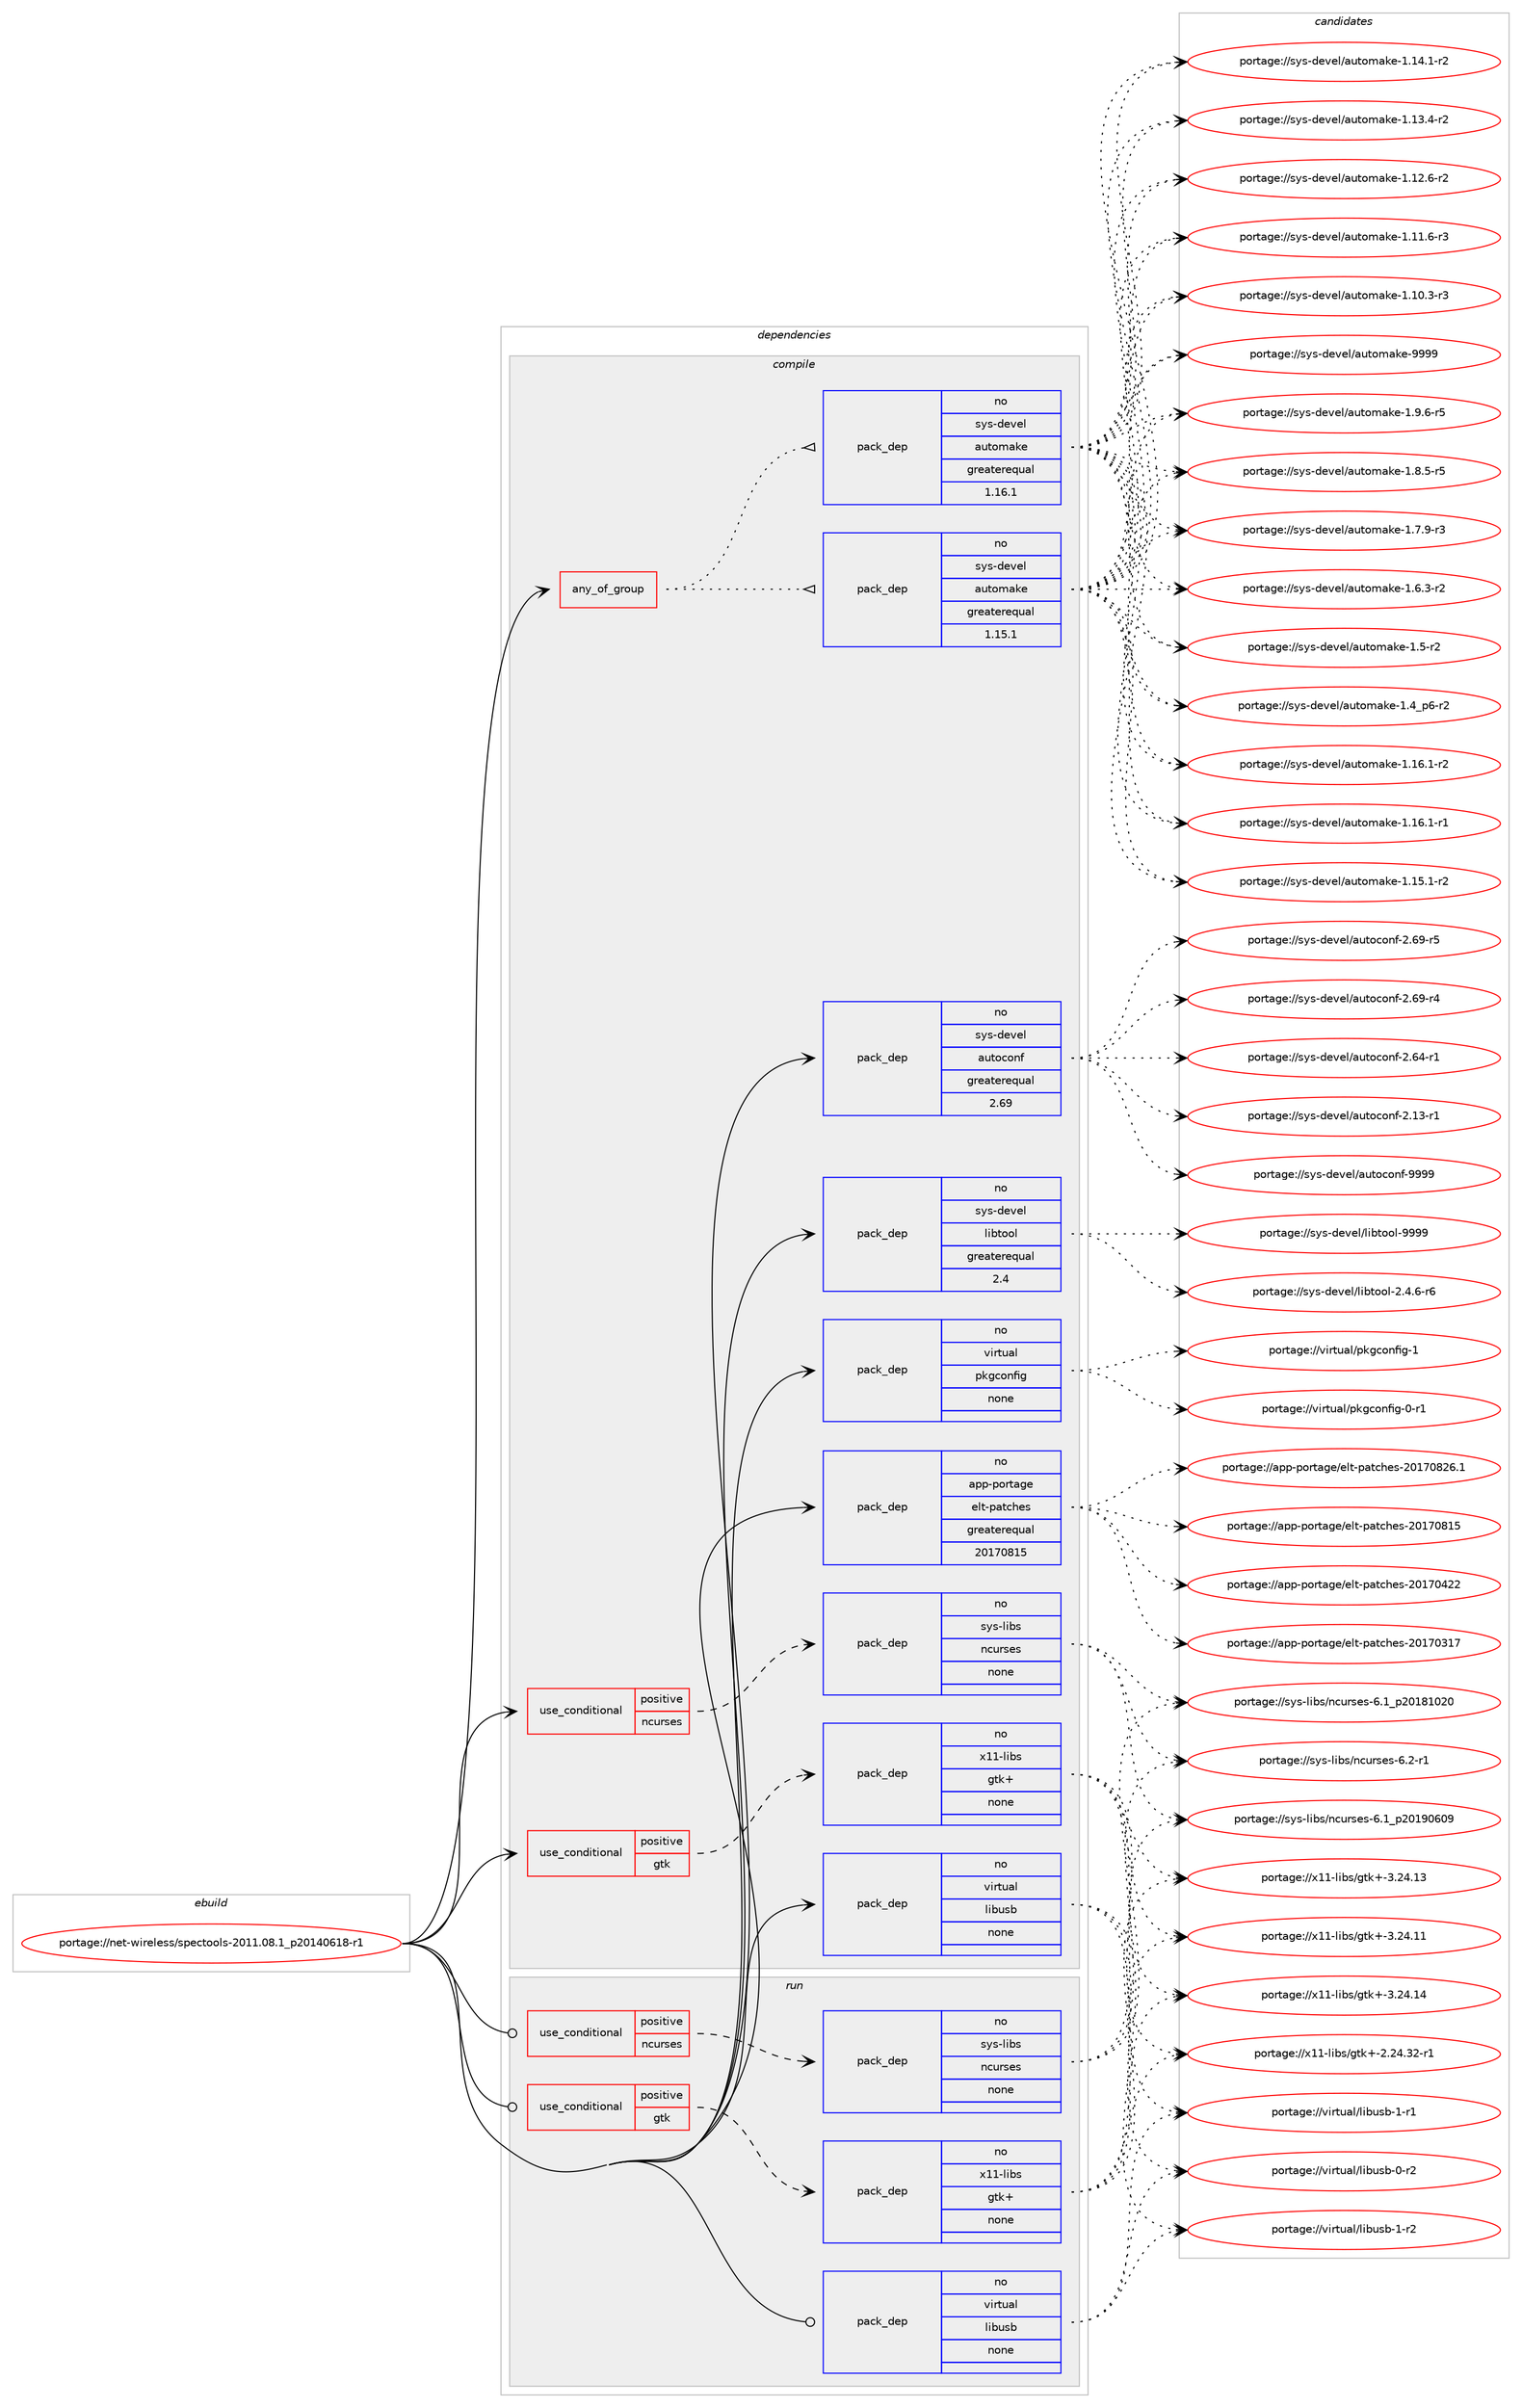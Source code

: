 digraph prolog {

# *************
# Graph options
# *************

newrank=true;
concentrate=true;
compound=true;
graph [rankdir=LR,fontname=Helvetica,fontsize=10,ranksep=1.5];#, ranksep=2.5, nodesep=0.2];
edge  [arrowhead=vee];
node  [fontname=Helvetica,fontsize=10];

# **********
# The ebuild
# **********

subgraph cluster_leftcol {
color=gray;
rank=same;
label=<<i>ebuild</i>>;
id [label="portage://net-wireless/spectools-2011.08.1_p20140618-r1", color=red, width=4, href="../net-wireless/spectools-2011.08.1_p20140618-r1.svg"];
}

# ****************
# The dependencies
# ****************

subgraph cluster_midcol {
color=gray;
label=<<i>dependencies</i>>;
subgraph cluster_compile {
fillcolor="#eeeeee";
style=filled;
label=<<i>compile</i>>;
subgraph any1614 {
dependency97891 [label=<<TABLE BORDER="0" CELLBORDER="1" CELLSPACING="0" CELLPADDING="4"><TR><TD CELLPADDING="10">any_of_group</TD></TR></TABLE>>, shape=none, color=red];subgraph pack77493 {
dependency97892 [label=<<TABLE BORDER="0" CELLBORDER="1" CELLSPACING="0" CELLPADDING="4" WIDTH="220"><TR><TD ROWSPAN="6" CELLPADDING="30">pack_dep</TD></TR><TR><TD WIDTH="110">no</TD></TR><TR><TD>sys-devel</TD></TR><TR><TD>automake</TD></TR><TR><TD>greaterequal</TD></TR><TR><TD>1.16.1</TD></TR></TABLE>>, shape=none, color=blue];
}
dependency97891:e -> dependency97892:w [weight=20,style="dotted",arrowhead="oinv"];
subgraph pack77494 {
dependency97893 [label=<<TABLE BORDER="0" CELLBORDER="1" CELLSPACING="0" CELLPADDING="4" WIDTH="220"><TR><TD ROWSPAN="6" CELLPADDING="30">pack_dep</TD></TR><TR><TD WIDTH="110">no</TD></TR><TR><TD>sys-devel</TD></TR><TR><TD>automake</TD></TR><TR><TD>greaterequal</TD></TR><TR><TD>1.15.1</TD></TR></TABLE>>, shape=none, color=blue];
}
dependency97891:e -> dependency97893:w [weight=20,style="dotted",arrowhead="oinv"];
}
id:e -> dependency97891:w [weight=20,style="solid",arrowhead="vee"];
subgraph cond18704 {
dependency97894 [label=<<TABLE BORDER="0" CELLBORDER="1" CELLSPACING="0" CELLPADDING="4"><TR><TD ROWSPAN="3" CELLPADDING="10">use_conditional</TD></TR><TR><TD>positive</TD></TR><TR><TD>gtk</TD></TR></TABLE>>, shape=none, color=red];
subgraph pack77495 {
dependency97895 [label=<<TABLE BORDER="0" CELLBORDER="1" CELLSPACING="0" CELLPADDING="4" WIDTH="220"><TR><TD ROWSPAN="6" CELLPADDING="30">pack_dep</TD></TR><TR><TD WIDTH="110">no</TD></TR><TR><TD>x11-libs</TD></TR><TR><TD>gtk+</TD></TR><TR><TD>none</TD></TR><TR><TD></TD></TR></TABLE>>, shape=none, color=blue];
}
dependency97894:e -> dependency97895:w [weight=20,style="dashed",arrowhead="vee"];
}
id:e -> dependency97894:w [weight=20,style="solid",arrowhead="vee"];
subgraph cond18705 {
dependency97896 [label=<<TABLE BORDER="0" CELLBORDER="1" CELLSPACING="0" CELLPADDING="4"><TR><TD ROWSPAN="3" CELLPADDING="10">use_conditional</TD></TR><TR><TD>positive</TD></TR><TR><TD>ncurses</TD></TR></TABLE>>, shape=none, color=red];
subgraph pack77496 {
dependency97897 [label=<<TABLE BORDER="0" CELLBORDER="1" CELLSPACING="0" CELLPADDING="4" WIDTH="220"><TR><TD ROWSPAN="6" CELLPADDING="30">pack_dep</TD></TR><TR><TD WIDTH="110">no</TD></TR><TR><TD>sys-libs</TD></TR><TR><TD>ncurses</TD></TR><TR><TD>none</TD></TR><TR><TD></TD></TR></TABLE>>, shape=none, color=blue];
}
dependency97896:e -> dependency97897:w [weight=20,style="dashed",arrowhead="vee"];
}
id:e -> dependency97896:w [weight=20,style="solid",arrowhead="vee"];
subgraph pack77497 {
dependency97898 [label=<<TABLE BORDER="0" CELLBORDER="1" CELLSPACING="0" CELLPADDING="4" WIDTH="220"><TR><TD ROWSPAN="6" CELLPADDING="30">pack_dep</TD></TR><TR><TD WIDTH="110">no</TD></TR><TR><TD>app-portage</TD></TR><TR><TD>elt-patches</TD></TR><TR><TD>greaterequal</TD></TR><TR><TD>20170815</TD></TR></TABLE>>, shape=none, color=blue];
}
id:e -> dependency97898:w [weight=20,style="solid",arrowhead="vee"];
subgraph pack77498 {
dependency97899 [label=<<TABLE BORDER="0" CELLBORDER="1" CELLSPACING="0" CELLPADDING="4" WIDTH="220"><TR><TD ROWSPAN="6" CELLPADDING="30">pack_dep</TD></TR><TR><TD WIDTH="110">no</TD></TR><TR><TD>sys-devel</TD></TR><TR><TD>autoconf</TD></TR><TR><TD>greaterequal</TD></TR><TR><TD>2.69</TD></TR></TABLE>>, shape=none, color=blue];
}
id:e -> dependency97899:w [weight=20,style="solid",arrowhead="vee"];
subgraph pack77499 {
dependency97900 [label=<<TABLE BORDER="0" CELLBORDER="1" CELLSPACING="0" CELLPADDING="4" WIDTH="220"><TR><TD ROWSPAN="6" CELLPADDING="30">pack_dep</TD></TR><TR><TD WIDTH="110">no</TD></TR><TR><TD>sys-devel</TD></TR><TR><TD>libtool</TD></TR><TR><TD>greaterequal</TD></TR><TR><TD>2.4</TD></TR></TABLE>>, shape=none, color=blue];
}
id:e -> dependency97900:w [weight=20,style="solid",arrowhead="vee"];
subgraph pack77500 {
dependency97901 [label=<<TABLE BORDER="0" CELLBORDER="1" CELLSPACING="0" CELLPADDING="4" WIDTH="220"><TR><TD ROWSPAN="6" CELLPADDING="30">pack_dep</TD></TR><TR><TD WIDTH="110">no</TD></TR><TR><TD>virtual</TD></TR><TR><TD>libusb</TD></TR><TR><TD>none</TD></TR><TR><TD></TD></TR></TABLE>>, shape=none, color=blue];
}
id:e -> dependency97901:w [weight=20,style="solid",arrowhead="vee"];
subgraph pack77501 {
dependency97902 [label=<<TABLE BORDER="0" CELLBORDER="1" CELLSPACING="0" CELLPADDING="4" WIDTH="220"><TR><TD ROWSPAN="6" CELLPADDING="30">pack_dep</TD></TR><TR><TD WIDTH="110">no</TD></TR><TR><TD>virtual</TD></TR><TR><TD>pkgconfig</TD></TR><TR><TD>none</TD></TR><TR><TD></TD></TR></TABLE>>, shape=none, color=blue];
}
id:e -> dependency97902:w [weight=20,style="solid",arrowhead="vee"];
}
subgraph cluster_compileandrun {
fillcolor="#eeeeee";
style=filled;
label=<<i>compile and run</i>>;
}
subgraph cluster_run {
fillcolor="#eeeeee";
style=filled;
label=<<i>run</i>>;
subgraph cond18706 {
dependency97903 [label=<<TABLE BORDER="0" CELLBORDER="1" CELLSPACING="0" CELLPADDING="4"><TR><TD ROWSPAN="3" CELLPADDING="10">use_conditional</TD></TR><TR><TD>positive</TD></TR><TR><TD>gtk</TD></TR></TABLE>>, shape=none, color=red];
subgraph pack77502 {
dependency97904 [label=<<TABLE BORDER="0" CELLBORDER="1" CELLSPACING="0" CELLPADDING="4" WIDTH="220"><TR><TD ROWSPAN="6" CELLPADDING="30">pack_dep</TD></TR><TR><TD WIDTH="110">no</TD></TR><TR><TD>x11-libs</TD></TR><TR><TD>gtk+</TD></TR><TR><TD>none</TD></TR><TR><TD></TD></TR></TABLE>>, shape=none, color=blue];
}
dependency97903:e -> dependency97904:w [weight=20,style="dashed",arrowhead="vee"];
}
id:e -> dependency97903:w [weight=20,style="solid",arrowhead="odot"];
subgraph cond18707 {
dependency97905 [label=<<TABLE BORDER="0" CELLBORDER="1" CELLSPACING="0" CELLPADDING="4"><TR><TD ROWSPAN="3" CELLPADDING="10">use_conditional</TD></TR><TR><TD>positive</TD></TR><TR><TD>ncurses</TD></TR></TABLE>>, shape=none, color=red];
subgraph pack77503 {
dependency97906 [label=<<TABLE BORDER="0" CELLBORDER="1" CELLSPACING="0" CELLPADDING="4" WIDTH="220"><TR><TD ROWSPAN="6" CELLPADDING="30">pack_dep</TD></TR><TR><TD WIDTH="110">no</TD></TR><TR><TD>sys-libs</TD></TR><TR><TD>ncurses</TD></TR><TR><TD>none</TD></TR><TR><TD></TD></TR></TABLE>>, shape=none, color=blue];
}
dependency97905:e -> dependency97906:w [weight=20,style="dashed",arrowhead="vee"];
}
id:e -> dependency97905:w [weight=20,style="solid",arrowhead="odot"];
subgraph pack77504 {
dependency97907 [label=<<TABLE BORDER="0" CELLBORDER="1" CELLSPACING="0" CELLPADDING="4" WIDTH="220"><TR><TD ROWSPAN="6" CELLPADDING="30">pack_dep</TD></TR><TR><TD WIDTH="110">no</TD></TR><TR><TD>virtual</TD></TR><TR><TD>libusb</TD></TR><TR><TD>none</TD></TR><TR><TD></TD></TR></TABLE>>, shape=none, color=blue];
}
id:e -> dependency97907:w [weight=20,style="solid",arrowhead="odot"];
}
}

# **************
# The candidates
# **************

subgraph cluster_choices {
rank=same;
color=gray;
label=<<i>candidates</i>>;

subgraph choice77493 {
color=black;
nodesep=1;
choice115121115451001011181011084797117116111109971071014557575757 [label="portage://sys-devel/automake-9999", color=red, width=4,href="../sys-devel/automake-9999.svg"];
choice115121115451001011181011084797117116111109971071014549465746544511453 [label="portage://sys-devel/automake-1.9.6-r5", color=red, width=4,href="../sys-devel/automake-1.9.6-r5.svg"];
choice115121115451001011181011084797117116111109971071014549465646534511453 [label="portage://sys-devel/automake-1.8.5-r5", color=red, width=4,href="../sys-devel/automake-1.8.5-r5.svg"];
choice115121115451001011181011084797117116111109971071014549465546574511451 [label="portage://sys-devel/automake-1.7.9-r3", color=red, width=4,href="../sys-devel/automake-1.7.9-r3.svg"];
choice115121115451001011181011084797117116111109971071014549465446514511450 [label="portage://sys-devel/automake-1.6.3-r2", color=red, width=4,href="../sys-devel/automake-1.6.3-r2.svg"];
choice11512111545100101118101108479711711611110997107101454946534511450 [label="portage://sys-devel/automake-1.5-r2", color=red, width=4,href="../sys-devel/automake-1.5-r2.svg"];
choice115121115451001011181011084797117116111109971071014549465295112544511450 [label="portage://sys-devel/automake-1.4_p6-r2", color=red, width=4,href="../sys-devel/automake-1.4_p6-r2.svg"];
choice11512111545100101118101108479711711611110997107101454946495446494511450 [label="portage://sys-devel/automake-1.16.1-r2", color=red, width=4,href="../sys-devel/automake-1.16.1-r2.svg"];
choice11512111545100101118101108479711711611110997107101454946495446494511449 [label="portage://sys-devel/automake-1.16.1-r1", color=red, width=4,href="../sys-devel/automake-1.16.1-r1.svg"];
choice11512111545100101118101108479711711611110997107101454946495346494511450 [label="portage://sys-devel/automake-1.15.1-r2", color=red, width=4,href="../sys-devel/automake-1.15.1-r2.svg"];
choice11512111545100101118101108479711711611110997107101454946495246494511450 [label="portage://sys-devel/automake-1.14.1-r2", color=red, width=4,href="../sys-devel/automake-1.14.1-r2.svg"];
choice11512111545100101118101108479711711611110997107101454946495146524511450 [label="portage://sys-devel/automake-1.13.4-r2", color=red, width=4,href="../sys-devel/automake-1.13.4-r2.svg"];
choice11512111545100101118101108479711711611110997107101454946495046544511450 [label="portage://sys-devel/automake-1.12.6-r2", color=red, width=4,href="../sys-devel/automake-1.12.6-r2.svg"];
choice11512111545100101118101108479711711611110997107101454946494946544511451 [label="portage://sys-devel/automake-1.11.6-r3", color=red, width=4,href="../sys-devel/automake-1.11.6-r3.svg"];
choice11512111545100101118101108479711711611110997107101454946494846514511451 [label="portage://sys-devel/automake-1.10.3-r3", color=red, width=4,href="../sys-devel/automake-1.10.3-r3.svg"];
dependency97892:e -> choice115121115451001011181011084797117116111109971071014557575757:w [style=dotted,weight="100"];
dependency97892:e -> choice115121115451001011181011084797117116111109971071014549465746544511453:w [style=dotted,weight="100"];
dependency97892:e -> choice115121115451001011181011084797117116111109971071014549465646534511453:w [style=dotted,weight="100"];
dependency97892:e -> choice115121115451001011181011084797117116111109971071014549465546574511451:w [style=dotted,weight="100"];
dependency97892:e -> choice115121115451001011181011084797117116111109971071014549465446514511450:w [style=dotted,weight="100"];
dependency97892:e -> choice11512111545100101118101108479711711611110997107101454946534511450:w [style=dotted,weight="100"];
dependency97892:e -> choice115121115451001011181011084797117116111109971071014549465295112544511450:w [style=dotted,weight="100"];
dependency97892:e -> choice11512111545100101118101108479711711611110997107101454946495446494511450:w [style=dotted,weight="100"];
dependency97892:e -> choice11512111545100101118101108479711711611110997107101454946495446494511449:w [style=dotted,weight="100"];
dependency97892:e -> choice11512111545100101118101108479711711611110997107101454946495346494511450:w [style=dotted,weight="100"];
dependency97892:e -> choice11512111545100101118101108479711711611110997107101454946495246494511450:w [style=dotted,weight="100"];
dependency97892:e -> choice11512111545100101118101108479711711611110997107101454946495146524511450:w [style=dotted,weight="100"];
dependency97892:e -> choice11512111545100101118101108479711711611110997107101454946495046544511450:w [style=dotted,weight="100"];
dependency97892:e -> choice11512111545100101118101108479711711611110997107101454946494946544511451:w [style=dotted,weight="100"];
dependency97892:e -> choice11512111545100101118101108479711711611110997107101454946494846514511451:w [style=dotted,weight="100"];
}
subgraph choice77494 {
color=black;
nodesep=1;
choice115121115451001011181011084797117116111109971071014557575757 [label="portage://sys-devel/automake-9999", color=red, width=4,href="../sys-devel/automake-9999.svg"];
choice115121115451001011181011084797117116111109971071014549465746544511453 [label="portage://sys-devel/automake-1.9.6-r5", color=red, width=4,href="../sys-devel/automake-1.9.6-r5.svg"];
choice115121115451001011181011084797117116111109971071014549465646534511453 [label="portage://sys-devel/automake-1.8.5-r5", color=red, width=4,href="../sys-devel/automake-1.8.5-r5.svg"];
choice115121115451001011181011084797117116111109971071014549465546574511451 [label="portage://sys-devel/automake-1.7.9-r3", color=red, width=4,href="../sys-devel/automake-1.7.9-r3.svg"];
choice115121115451001011181011084797117116111109971071014549465446514511450 [label="portage://sys-devel/automake-1.6.3-r2", color=red, width=4,href="../sys-devel/automake-1.6.3-r2.svg"];
choice11512111545100101118101108479711711611110997107101454946534511450 [label="portage://sys-devel/automake-1.5-r2", color=red, width=4,href="../sys-devel/automake-1.5-r2.svg"];
choice115121115451001011181011084797117116111109971071014549465295112544511450 [label="portage://sys-devel/automake-1.4_p6-r2", color=red, width=4,href="../sys-devel/automake-1.4_p6-r2.svg"];
choice11512111545100101118101108479711711611110997107101454946495446494511450 [label="portage://sys-devel/automake-1.16.1-r2", color=red, width=4,href="../sys-devel/automake-1.16.1-r2.svg"];
choice11512111545100101118101108479711711611110997107101454946495446494511449 [label="portage://sys-devel/automake-1.16.1-r1", color=red, width=4,href="../sys-devel/automake-1.16.1-r1.svg"];
choice11512111545100101118101108479711711611110997107101454946495346494511450 [label="portage://sys-devel/automake-1.15.1-r2", color=red, width=4,href="../sys-devel/automake-1.15.1-r2.svg"];
choice11512111545100101118101108479711711611110997107101454946495246494511450 [label="portage://sys-devel/automake-1.14.1-r2", color=red, width=4,href="../sys-devel/automake-1.14.1-r2.svg"];
choice11512111545100101118101108479711711611110997107101454946495146524511450 [label="portage://sys-devel/automake-1.13.4-r2", color=red, width=4,href="../sys-devel/automake-1.13.4-r2.svg"];
choice11512111545100101118101108479711711611110997107101454946495046544511450 [label="portage://sys-devel/automake-1.12.6-r2", color=red, width=4,href="../sys-devel/automake-1.12.6-r2.svg"];
choice11512111545100101118101108479711711611110997107101454946494946544511451 [label="portage://sys-devel/automake-1.11.6-r3", color=red, width=4,href="../sys-devel/automake-1.11.6-r3.svg"];
choice11512111545100101118101108479711711611110997107101454946494846514511451 [label="portage://sys-devel/automake-1.10.3-r3", color=red, width=4,href="../sys-devel/automake-1.10.3-r3.svg"];
dependency97893:e -> choice115121115451001011181011084797117116111109971071014557575757:w [style=dotted,weight="100"];
dependency97893:e -> choice115121115451001011181011084797117116111109971071014549465746544511453:w [style=dotted,weight="100"];
dependency97893:e -> choice115121115451001011181011084797117116111109971071014549465646534511453:w [style=dotted,weight="100"];
dependency97893:e -> choice115121115451001011181011084797117116111109971071014549465546574511451:w [style=dotted,weight="100"];
dependency97893:e -> choice115121115451001011181011084797117116111109971071014549465446514511450:w [style=dotted,weight="100"];
dependency97893:e -> choice11512111545100101118101108479711711611110997107101454946534511450:w [style=dotted,weight="100"];
dependency97893:e -> choice115121115451001011181011084797117116111109971071014549465295112544511450:w [style=dotted,weight="100"];
dependency97893:e -> choice11512111545100101118101108479711711611110997107101454946495446494511450:w [style=dotted,weight="100"];
dependency97893:e -> choice11512111545100101118101108479711711611110997107101454946495446494511449:w [style=dotted,weight="100"];
dependency97893:e -> choice11512111545100101118101108479711711611110997107101454946495346494511450:w [style=dotted,weight="100"];
dependency97893:e -> choice11512111545100101118101108479711711611110997107101454946495246494511450:w [style=dotted,weight="100"];
dependency97893:e -> choice11512111545100101118101108479711711611110997107101454946495146524511450:w [style=dotted,weight="100"];
dependency97893:e -> choice11512111545100101118101108479711711611110997107101454946495046544511450:w [style=dotted,weight="100"];
dependency97893:e -> choice11512111545100101118101108479711711611110997107101454946494946544511451:w [style=dotted,weight="100"];
dependency97893:e -> choice11512111545100101118101108479711711611110997107101454946494846514511451:w [style=dotted,weight="100"];
}
subgraph choice77495 {
color=black;
nodesep=1;
choice1204949451081059811547103116107434551465052464952 [label="portage://x11-libs/gtk+-3.24.14", color=red, width=4,href="../x11-libs/gtk+-3.24.14.svg"];
choice1204949451081059811547103116107434551465052464951 [label="portage://x11-libs/gtk+-3.24.13", color=red, width=4,href="../x11-libs/gtk+-3.24.13.svg"];
choice1204949451081059811547103116107434551465052464949 [label="portage://x11-libs/gtk+-3.24.11", color=red, width=4,href="../x11-libs/gtk+-3.24.11.svg"];
choice12049494510810598115471031161074345504650524651504511449 [label="portage://x11-libs/gtk+-2.24.32-r1", color=red, width=4,href="../x11-libs/gtk+-2.24.32-r1.svg"];
dependency97895:e -> choice1204949451081059811547103116107434551465052464952:w [style=dotted,weight="100"];
dependency97895:e -> choice1204949451081059811547103116107434551465052464951:w [style=dotted,weight="100"];
dependency97895:e -> choice1204949451081059811547103116107434551465052464949:w [style=dotted,weight="100"];
dependency97895:e -> choice12049494510810598115471031161074345504650524651504511449:w [style=dotted,weight="100"];
}
subgraph choice77496 {
color=black;
nodesep=1;
choice11512111545108105981154711099117114115101115455446504511449 [label="portage://sys-libs/ncurses-6.2-r1", color=red, width=4,href="../sys-libs/ncurses-6.2-r1.svg"];
choice1151211154510810598115471109911711411510111545544649951125048495748544857 [label="portage://sys-libs/ncurses-6.1_p20190609", color=red, width=4,href="../sys-libs/ncurses-6.1_p20190609.svg"];
choice1151211154510810598115471109911711411510111545544649951125048495649485048 [label="portage://sys-libs/ncurses-6.1_p20181020", color=red, width=4,href="../sys-libs/ncurses-6.1_p20181020.svg"];
dependency97897:e -> choice11512111545108105981154711099117114115101115455446504511449:w [style=dotted,weight="100"];
dependency97897:e -> choice1151211154510810598115471109911711411510111545544649951125048495748544857:w [style=dotted,weight="100"];
dependency97897:e -> choice1151211154510810598115471109911711411510111545544649951125048495649485048:w [style=dotted,weight="100"];
}
subgraph choice77497 {
color=black;
nodesep=1;
choice971121124511211111411697103101471011081164511297116991041011154550484955485650544649 [label="portage://app-portage/elt-patches-20170826.1", color=red, width=4,href="../app-portage/elt-patches-20170826.1.svg"];
choice97112112451121111141169710310147101108116451129711699104101115455048495548564953 [label="portage://app-portage/elt-patches-20170815", color=red, width=4,href="../app-portage/elt-patches-20170815.svg"];
choice97112112451121111141169710310147101108116451129711699104101115455048495548525050 [label="portage://app-portage/elt-patches-20170422", color=red, width=4,href="../app-portage/elt-patches-20170422.svg"];
choice97112112451121111141169710310147101108116451129711699104101115455048495548514955 [label="portage://app-portage/elt-patches-20170317", color=red, width=4,href="../app-portage/elt-patches-20170317.svg"];
dependency97898:e -> choice971121124511211111411697103101471011081164511297116991041011154550484955485650544649:w [style=dotted,weight="100"];
dependency97898:e -> choice97112112451121111141169710310147101108116451129711699104101115455048495548564953:w [style=dotted,weight="100"];
dependency97898:e -> choice97112112451121111141169710310147101108116451129711699104101115455048495548525050:w [style=dotted,weight="100"];
dependency97898:e -> choice97112112451121111141169710310147101108116451129711699104101115455048495548514955:w [style=dotted,weight="100"];
}
subgraph choice77498 {
color=black;
nodesep=1;
choice115121115451001011181011084797117116111991111101024557575757 [label="portage://sys-devel/autoconf-9999", color=red, width=4,href="../sys-devel/autoconf-9999.svg"];
choice1151211154510010111810110847971171161119911111010245504654574511453 [label="portage://sys-devel/autoconf-2.69-r5", color=red, width=4,href="../sys-devel/autoconf-2.69-r5.svg"];
choice1151211154510010111810110847971171161119911111010245504654574511452 [label="portage://sys-devel/autoconf-2.69-r4", color=red, width=4,href="../sys-devel/autoconf-2.69-r4.svg"];
choice1151211154510010111810110847971171161119911111010245504654524511449 [label="portage://sys-devel/autoconf-2.64-r1", color=red, width=4,href="../sys-devel/autoconf-2.64-r1.svg"];
choice1151211154510010111810110847971171161119911111010245504649514511449 [label="portage://sys-devel/autoconf-2.13-r1", color=red, width=4,href="../sys-devel/autoconf-2.13-r1.svg"];
dependency97899:e -> choice115121115451001011181011084797117116111991111101024557575757:w [style=dotted,weight="100"];
dependency97899:e -> choice1151211154510010111810110847971171161119911111010245504654574511453:w [style=dotted,weight="100"];
dependency97899:e -> choice1151211154510010111810110847971171161119911111010245504654574511452:w [style=dotted,weight="100"];
dependency97899:e -> choice1151211154510010111810110847971171161119911111010245504654524511449:w [style=dotted,weight="100"];
dependency97899:e -> choice1151211154510010111810110847971171161119911111010245504649514511449:w [style=dotted,weight="100"];
}
subgraph choice77499 {
color=black;
nodesep=1;
choice1151211154510010111810110847108105981161111111084557575757 [label="portage://sys-devel/libtool-9999", color=red, width=4,href="../sys-devel/libtool-9999.svg"];
choice1151211154510010111810110847108105981161111111084550465246544511454 [label="portage://sys-devel/libtool-2.4.6-r6", color=red, width=4,href="../sys-devel/libtool-2.4.6-r6.svg"];
dependency97900:e -> choice1151211154510010111810110847108105981161111111084557575757:w [style=dotted,weight="100"];
dependency97900:e -> choice1151211154510010111810110847108105981161111111084550465246544511454:w [style=dotted,weight="100"];
}
subgraph choice77500 {
color=black;
nodesep=1;
choice1181051141161179710847108105981171159845494511450 [label="portage://virtual/libusb-1-r2", color=red, width=4,href="../virtual/libusb-1-r2.svg"];
choice1181051141161179710847108105981171159845494511449 [label="portage://virtual/libusb-1-r1", color=red, width=4,href="../virtual/libusb-1-r1.svg"];
choice1181051141161179710847108105981171159845484511450 [label="portage://virtual/libusb-0-r2", color=red, width=4,href="../virtual/libusb-0-r2.svg"];
dependency97901:e -> choice1181051141161179710847108105981171159845494511450:w [style=dotted,weight="100"];
dependency97901:e -> choice1181051141161179710847108105981171159845494511449:w [style=dotted,weight="100"];
dependency97901:e -> choice1181051141161179710847108105981171159845484511450:w [style=dotted,weight="100"];
}
subgraph choice77501 {
color=black;
nodesep=1;
choice1181051141161179710847112107103991111101021051034549 [label="portage://virtual/pkgconfig-1", color=red, width=4,href="../virtual/pkgconfig-1.svg"];
choice11810511411611797108471121071039911111010210510345484511449 [label="portage://virtual/pkgconfig-0-r1", color=red, width=4,href="../virtual/pkgconfig-0-r1.svg"];
dependency97902:e -> choice1181051141161179710847112107103991111101021051034549:w [style=dotted,weight="100"];
dependency97902:e -> choice11810511411611797108471121071039911111010210510345484511449:w [style=dotted,weight="100"];
}
subgraph choice77502 {
color=black;
nodesep=1;
choice1204949451081059811547103116107434551465052464952 [label="portage://x11-libs/gtk+-3.24.14", color=red, width=4,href="../x11-libs/gtk+-3.24.14.svg"];
choice1204949451081059811547103116107434551465052464951 [label="portage://x11-libs/gtk+-3.24.13", color=red, width=4,href="../x11-libs/gtk+-3.24.13.svg"];
choice1204949451081059811547103116107434551465052464949 [label="portage://x11-libs/gtk+-3.24.11", color=red, width=4,href="../x11-libs/gtk+-3.24.11.svg"];
choice12049494510810598115471031161074345504650524651504511449 [label="portage://x11-libs/gtk+-2.24.32-r1", color=red, width=4,href="../x11-libs/gtk+-2.24.32-r1.svg"];
dependency97904:e -> choice1204949451081059811547103116107434551465052464952:w [style=dotted,weight="100"];
dependency97904:e -> choice1204949451081059811547103116107434551465052464951:w [style=dotted,weight="100"];
dependency97904:e -> choice1204949451081059811547103116107434551465052464949:w [style=dotted,weight="100"];
dependency97904:e -> choice12049494510810598115471031161074345504650524651504511449:w [style=dotted,weight="100"];
}
subgraph choice77503 {
color=black;
nodesep=1;
choice11512111545108105981154711099117114115101115455446504511449 [label="portage://sys-libs/ncurses-6.2-r1", color=red, width=4,href="../sys-libs/ncurses-6.2-r1.svg"];
choice1151211154510810598115471109911711411510111545544649951125048495748544857 [label="portage://sys-libs/ncurses-6.1_p20190609", color=red, width=4,href="../sys-libs/ncurses-6.1_p20190609.svg"];
choice1151211154510810598115471109911711411510111545544649951125048495649485048 [label="portage://sys-libs/ncurses-6.1_p20181020", color=red, width=4,href="../sys-libs/ncurses-6.1_p20181020.svg"];
dependency97906:e -> choice11512111545108105981154711099117114115101115455446504511449:w [style=dotted,weight="100"];
dependency97906:e -> choice1151211154510810598115471109911711411510111545544649951125048495748544857:w [style=dotted,weight="100"];
dependency97906:e -> choice1151211154510810598115471109911711411510111545544649951125048495649485048:w [style=dotted,weight="100"];
}
subgraph choice77504 {
color=black;
nodesep=1;
choice1181051141161179710847108105981171159845494511450 [label="portage://virtual/libusb-1-r2", color=red, width=4,href="../virtual/libusb-1-r2.svg"];
choice1181051141161179710847108105981171159845494511449 [label="portage://virtual/libusb-1-r1", color=red, width=4,href="../virtual/libusb-1-r1.svg"];
choice1181051141161179710847108105981171159845484511450 [label="portage://virtual/libusb-0-r2", color=red, width=4,href="../virtual/libusb-0-r2.svg"];
dependency97907:e -> choice1181051141161179710847108105981171159845494511450:w [style=dotted,weight="100"];
dependency97907:e -> choice1181051141161179710847108105981171159845494511449:w [style=dotted,weight="100"];
dependency97907:e -> choice1181051141161179710847108105981171159845484511450:w [style=dotted,weight="100"];
}
}

}
